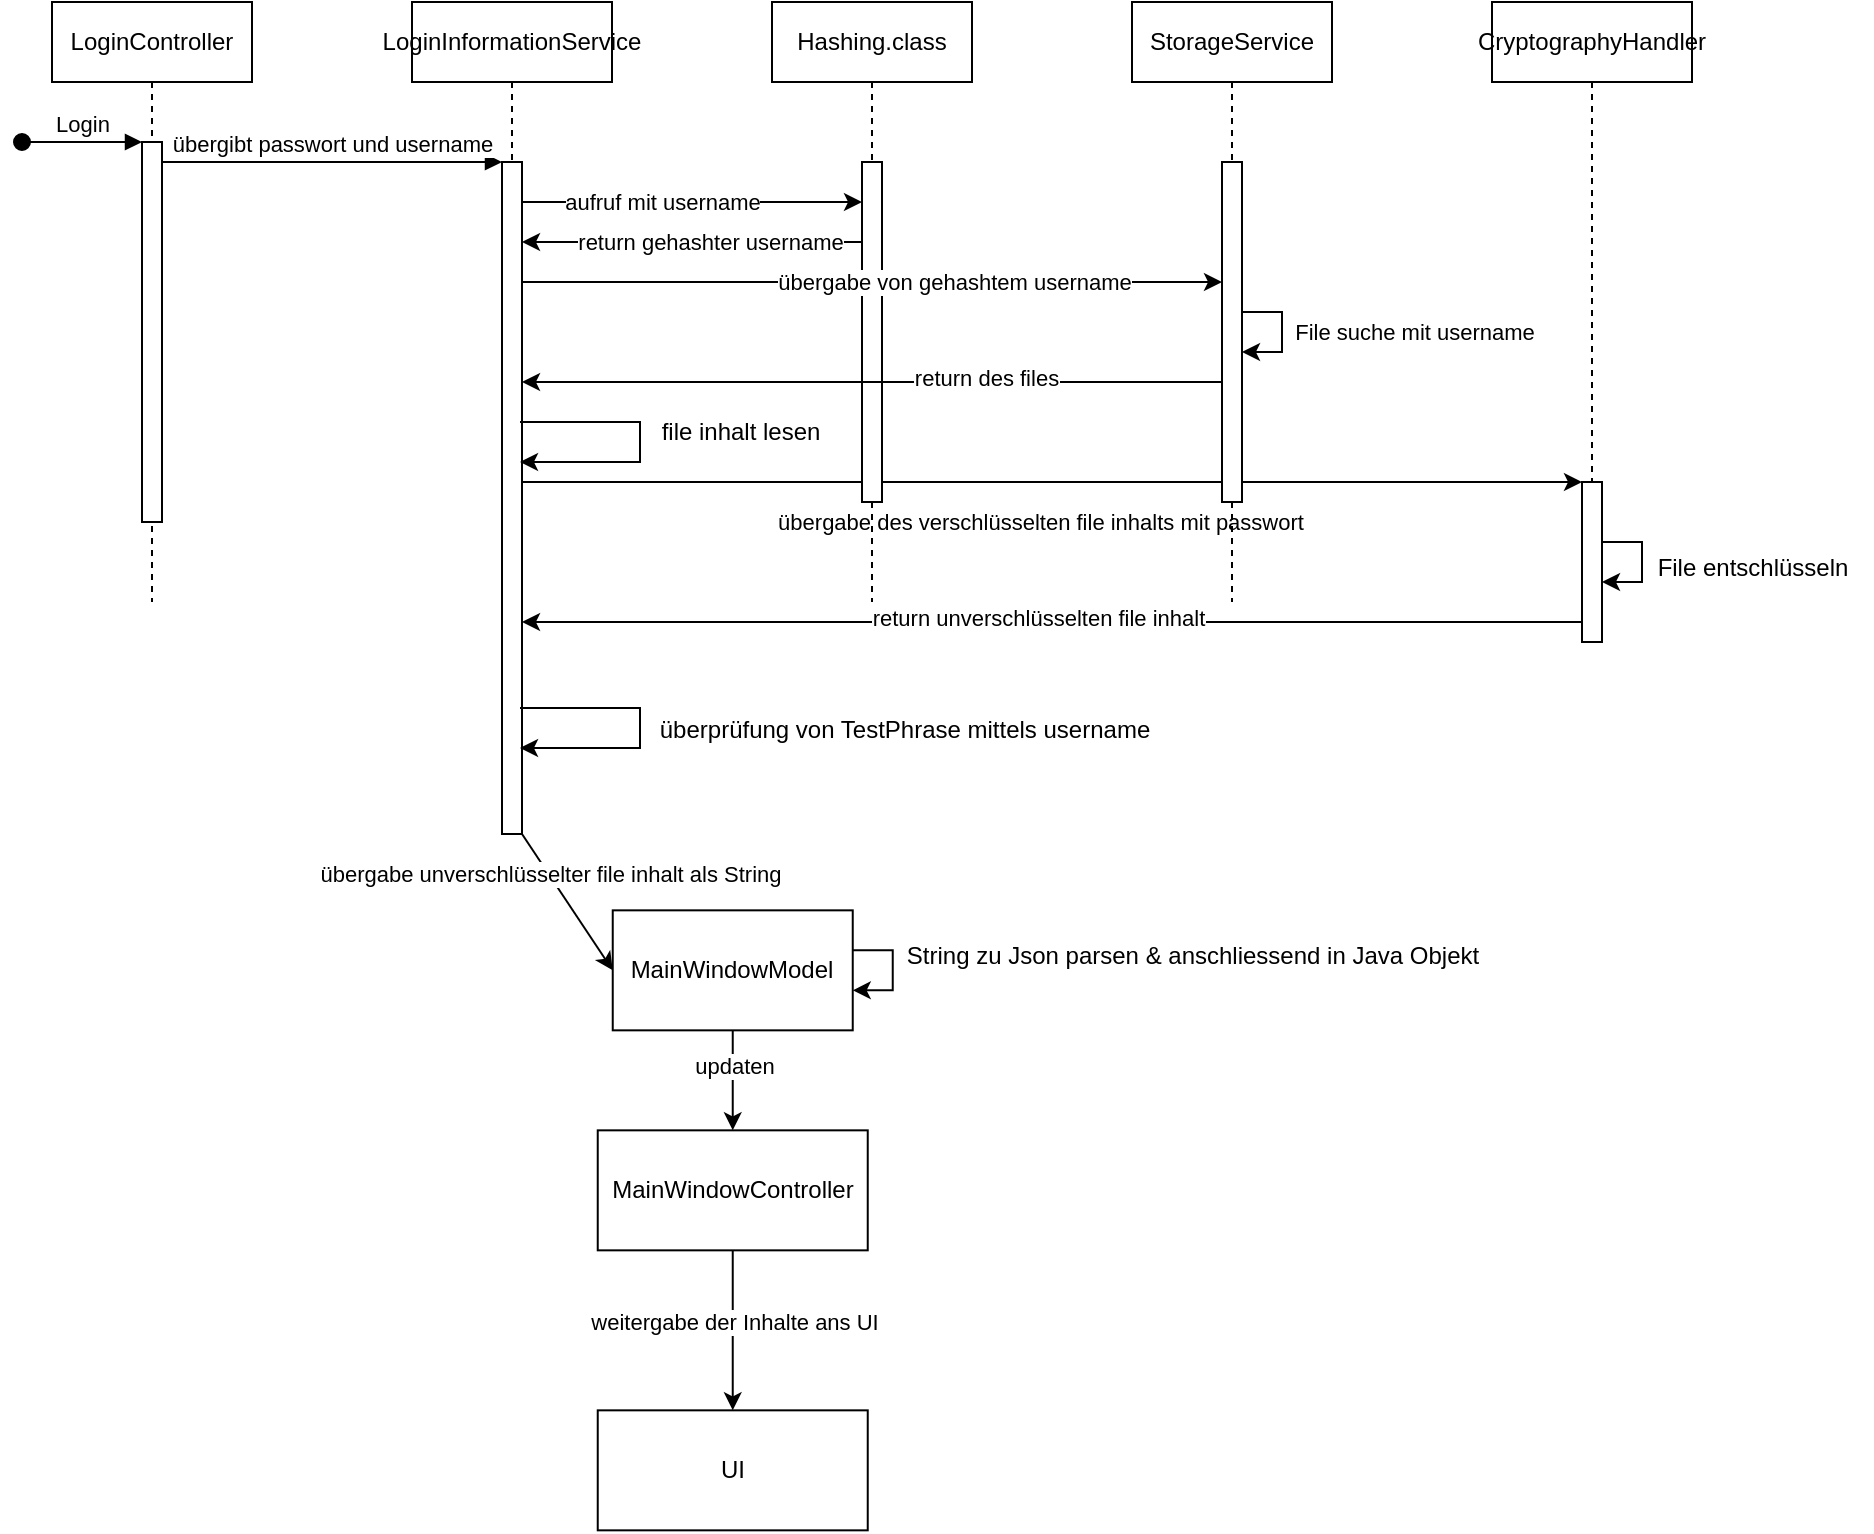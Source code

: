 <mxfile version="24.2.5" type="device">
  <diagram name="Page-1" id="2YBvvXClWsGukQMizWep">
    <mxGraphModel dx="909" dy="626" grid="0" gridSize="10" guides="1" tooltips="1" connect="1" arrows="1" fold="1" page="0" pageScale="1" pageWidth="850" pageHeight="1100" math="0" shadow="0">
      <root>
        <mxCell id="0" />
        <mxCell id="1" parent="0" />
        <mxCell id="aM9ryv3xv72pqoxQDRHE-1" value="LoginController" style="shape=umlLifeline;perimeter=lifelinePerimeter;whiteSpace=wrap;html=1;container=0;dropTarget=0;collapsible=0;recursiveResize=0;outlineConnect=0;portConstraint=eastwest;newEdgeStyle={&quot;edgeStyle&quot;:&quot;elbowEdgeStyle&quot;,&quot;elbow&quot;:&quot;vertical&quot;,&quot;curved&quot;:0,&quot;rounded&quot;:0};" parent="1" vertex="1">
          <mxGeometry x="40" y="40" width="100" height="300" as="geometry" />
        </mxCell>
        <mxCell id="aM9ryv3xv72pqoxQDRHE-2" value="" style="html=1;points=[];perimeter=orthogonalPerimeter;outlineConnect=0;targetShapes=umlLifeline;portConstraint=eastwest;newEdgeStyle={&quot;edgeStyle&quot;:&quot;elbowEdgeStyle&quot;,&quot;elbow&quot;:&quot;vertical&quot;,&quot;curved&quot;:0,&quot;rounded&quot;:0};" parent="aM9ryv3xv72pqoxQDRHE-1" vertex="1">
          <mxGeometry x="45" y="70" width="10" height="190" as="geometry" />
        </mxCell>
        <mxCell id="aM9ryv3xv72pqoxQDRHE-3" value="Login" style="html=1;verticalAlign=bottom;startArrow=oval;endArrow=block;startSize=8;edgeStyle=elbowEdgeStyle;elbow=vertical;curved=0;rounded=0;" parent="aM9ryv3xv72pqoxQDRHE-1" target="aM9ryv3xv72pqoxQDRHE-2" edge="1">
          <mxGeometry relative="1" as="geometry">
            <mxPoint x="-15" y="70" as="sourcePoint" />
          </mxGeometry>
        </mxCell>
        <mxCell id="U643JuUTdCSxfvqSoa0T-3" value="" style="edgeStyle=elbowEdgeStyle;rounded=0;orthogonalLoop=1;jettySize=auto;html=1;elbow=vertical;curved=0;" edge="1" parent="1" source="aM9ryv3xv72pqoxQDRHE-5" target="U643JuUTdCSxfvqSoa0T-2">
          <mxGeometry relative="1" as="geometry">
            <Array as="points">
              <mxPoint x="330" y="140" />
            </Array>
          </mxGeometry>
        </mxCell>
        <mxCell id="U643JuUTdCSxfvqSoa0T-4" value="aufruf mit username" style="edgeLabel;html=1;align=center;verticalAlign=middle;resizable=0;points=[];" vertex="1" connectable="0" parent="U643JuUTdCSxfvqSoa0T-3">
          <mxGeometry x="-0.149" relative="1" as="geometry">
            <mxPoint as="offset" />
          </mxGeometry>
        </mxCell>
        <mxCell id="U643JuUTdCSxfvqSoa0T-29" style="edgeStyle=elbowEdgeStyle;rounded=0;orthogonalLoop=1;jettySize=auto;html=1;elbow=vertical;curved=0;" edge="1" parent="1" source="aM9ryv3xv72pqoxQDRHE-5" target="U643JuUTdCSxfvqSoa0T-20">
          <mxGeometry relative="1" as="geometry">
            <Array as="points">
              <mxPoint x="570" y="280" />
            </Array>
          </mxGeometry>
        </mxCell>
        <mxCell id="U643JuUTdCSxfvqSoa0T-30" value="übergabe des verschlüsselten file inhalts mit passwort" style="edgeLabel;html=1;align=center;verticalAlign=middle;resizable=0;points=[];" vertex="1" connectable="0" parent="U643JuUTdCSxfvqSoa0T-29">
          <mxGeometry x="-0.014" y="-1" relative="1" as="geometry">
            <mxPoint y="19" as="offset" />
          </mxGeometry>
        </mxCell>
        <mxCell id="aM9ryv3xv72pqoxQDRHE-5" value="LoginInformationService" style="shape=umlLifeline;perimeter=lifelinePerimeter;whiteSpace=wrap;html=1;container=0;dropTarget=0;collapsible=0;recursiveResize=0;outlineConnect=0;portConstraint=eastwest;newEdgeStyle={&quot;edgeStyle&quot;:&quot;elbowEdgeStyle&quot;,&quot;elbow&quot;:&quot;vertical&quot;,&quot;curved&quot;:0,&quot;rounded&quot;:0};" parent="1" vertex="1">
          <mxGeometry x="220" y="40" width="100" height="416" as="geometry" />
        </mxCell>
        <mxCell id="aM9ryv3xv72pqoxQDRHE-6" value="" style="html=1;points=[];perimeter=orthogonalPerimeter;outlineConnect=0;targetShapes=umlLifeline;portConstraint=eastwest;newEdgeStyle={&quot;edgeStyle&quot;:&quot;elbowEdgeStyle&quot;,&quot;elbow&quot;:&quot;vertical&quot;,&quot;curved&quot;:0,&quot;rounded&quot;:0};" parent="aM9ryv3xv72pqoxQDRHE-5" vertex="1">
          <mxGeometry x="45" y="80" width="10" height="336" as="geometry" />
        </mxCell>
        <mxCell id="aM9ryv3xv72pqoxQDRHE-7" value="übergibt passwort und username" style="html=1;verticalAlign=bottom;endArrow=block;edgeStyle=elbowEdgeStyle;elbow=vertical;curved=0;rounded=0;" parent="1" source="aM9ryv3xv72pqoxQDRHE-2" target="aM9ryv3xv72pqoxQDRHE-6" edge="1">
          <mxGeometry relative="1" as="geometry">
            <mxPoint x="195" y="130" as="sourcePoint" />
            <Array as="points">
              <mxPoint x="180" y="120" />
            </Array>
          </mxGeometry>
        </mxCell>
        <mxCell id="U643JuUTdCSxfvqSoa0T-1" value="Hashing.class" style="shape=umlLifeline;perimeter=lifelinePerimeter;whiteSpace=wrap;html=1;container=0;dropTarget=0;collapsible=0;recursiveResize=0;outlineConnect=0;portConstraint=eastwest;newEdgeStyle={&quot;edgeStyle&quot;:&quot;elbowEdgeStyle&quot;,&quot;elbow&quot;:&quot;vertical&quot;,&quot;curved&quot;:0,&quot;rounded&quot;:0};" vertex="1" parent="1">
          <mxGeometry x="400" y="40" width="100" height="300" as="geometry" />
        </mxCell>
        <mxCell id="U643JuUTdCSxfvqSoa0T-2" value="" style="html=1;points=[];perimeter=orthogonalPerimeter;outlineConnect=0;targetShapes=umlLifeline;portConstraint=eastwest;newEdgeStyle={&quot;edgeStyle&quot;:&quot;elbowEdgeStyle&quot;,&quot;elbow&quot;:&quot;vertical&quot;,&quot;curved&quot;:0,&quot;rounded&quot;:0};" vertex="1" parent="U643JuUTdCSxfvqSoa0T-1">
          <mxGeometry x="45" y="80" width="10" height="170" as="geometry" />
        </mxCell>
        <mxCell id="U643JuUTdCSxfvqSoa0T-5" style="edgeStyle=elbowEdgeStyle;rounded=0;orthogonalLoop=1;jettySize=auto;html=1;elbow=vertical;curved=0;" edge="1" parent="1" source="U643JuUTdCSxfvqSoa0T-2" target="aM9ryv3xv72pqoxQDRHE-6">
          <mxGeometry relative="1" as="geometry">
            <mxPoint x="485" y="160" as="sourcePoint" />
            <mxPoint x="269.912" y="160" as="targetPoint" />
            <Array as="points">
              <mxPoint x="370" y="160" />
            </Array>
          </mxGeometry>
        </mxCell>
        <mxCell id="U643JuUTdCSxfvqSoa0T-6" value="return gehashter username" style="edgeLabel;html=1;align=center;verticalAlign=middle;resizable=0;points=[];" vertex="1" connectable="0" parent="U643JuUTdCSxfvqSoa0T-5">
          <mxGeometry x="-0.102" relative="1" as="geometry">
            <mxPoint as="offset" />
          </mxGeometry>
        </mxCell>
        <mxCell id="U643JuUTdCSxfvqSoa0T-10" value="StorageService" style="shape=umlLifeline;perimeter=lifelinePerimeter;whiteSpace=wrap;html=1;container=0;dropTarget=0;collapsible=0;recursiveResize=0;outlineConnect=0;portConstraint=eastwest;newEdgeStyle={&quot;edgeStyle&quot;:&quot;elbowEdgeStyle&quot;,&quot;elbow&quot;:&quot;vertical&quot;,&quot;curved&quot;:0,&quot;rounded&quot;:0};" vertex="1" parent="1">
          <mxGeometry x="580" y="40" width="100" height="300" as="geometry" />
        </mxCell>
        <mxCell id="U643JuUTdCSxfvqSoa0T-11" value="" style="html=1;points=[];perimeter=orthogonalPerimeter;outlineConnect=0;targetShapes=umlLifeline;portConstraint=eastwest;newEdgeStyle={&quot;edgeStyle&quot;:&quot;elbowEdgeStyle&quot;,&quot;elbow&quot;:&quot;vertical&quot;,&quot;curved&quot;:0,&quot;rounded&quot;:0};" vertex="1" parent="U643JuUTdCSxfvqSoa0T-10">
          <mxGeometry x="45" y="80" width="10" height="170" as="geometry" />
        </mxCell>
        <mxCell id="U643JuUTdCSxfvqSoa0T-15" style="edgeStyle=elbowEdgeStyle;rounded=0;orthogonalLoop=1;jettySize=auto;html=1;elbow=horizontal;curved=0;" edge="1" parent="U643JuUTdCSxfvqSoa0T-10" source="U643JuUTdCSxfvqSoa0T-11" target="U643JuUTdCSxfvqSoa0T-11">
          <mxGeometry relative="1" as="geometry" />
        </mxCell>
        <mxCell id="U643JuUTdCSxfvqSoa0T-16" value="File suche mit username" style="edgeLabel;html=1;align=center;verticalAlign=middle;resizable=0;points=[];" vertex="1" connectable="0" parent="U643JuUTdCSxfvqSoa0T-15">
          <mxGeometry x="-0.425" y="2" relative="1" as="geometry">
            <mxPoint x="68" y="12" as="offset" />
          </mxGeometry>
        </mxCell>
        <mxCell id="U643JuUTdCSxfvqSoa0T-13" style="edgeStyle=elbowEdgeStyle;rounded=0;orthogonalLoop=1;jettySize=auto;html=1;elbow=vertical;curved=0;" edge="1" parent="1">
          <mxGeometry relative="1" as="geometry">
            <mxPoint x="275" y="179.996" as="sourcePoint" />
            <mxPoint x="625" y="179.996" as="targetPoint" />
          </mxGeometry>
        </mxCell>
        <mxCell id="U643JuUTdCSxfvqSoa0T-14" value="übergabe von gehashtem username" style="edgeLabel;html=1;align=center;verticalAlign=middle;resizable=0;points=[];" vertex="1" connectable="0" parent="U643JuUTdCSxfvqSoa0T-13">
          <mxGeometry x="0.255" relative="1" as="geometry">
            <mxPoint x="-4" as="offset" />
          </mxGeometry>
        </mxCell>
        <mxCell id="U643JuUTdCSxfvqSoa0T-17" style="edgeStyle=elbowEdgeStyle;rounded=0;orthogonalLoop=1;jettySize=auto;html=1;elbow=vertical;curved=0;" edge="1" parent="1">
          <mxGeometry relative="1" as="geometry">
            <mxPoint x="625" y="229.996" as="sourcePoint" />
            <mxPoint x="275" y="229.996" as="targetPoint" />
          </mxGeometry>
        </mxCell>
        <mxCell id="U643JuUTdCSxfvqSoa0T-18" value="return des files" style="edgeLabel;html=1;align=center;verticalAlign=middle;resizable=0;points=[];" vertex="1" connectable="0" parent="U643JuUTdCSxfvqSoa0T-17">
          <mxGeometry x="-0.325" y="-2" relative="1" as="geometry">
            <mxPoint as="offset" />
          </mxGeometry>
        </mxCell>
        <mxCell id="U643JuUTdCSxfvqSoa0T-19" value="CryptographyHandler" style="shape=umlLifeline;perimeter=lifelinePerimeter;whiteSpace=wrap;html=1;container=0;dropTarget=0;collapsible=0;recursiveResize=0;outlineConnect=0;portConstraint=eastwest;newEdgeStyle={&quot;edgeStyle&quot;:&quot;elbowEdgeStyle&quot;,&quot;elbow&quot;:&quot;vertical&quot;,&quot;curved&quot;:0,&quot;rounded&quot;:0};" vertex="1" parent="1">
          <mxGeometry x="760" y="40" width="100" height="320" as="geometry" />
        </mxCell>
        <mxCell id="U643JuUTdCSxfvqSoa0T-20" value="" style="html=1;points=[];perimeter=orthogonalPerimeter;outlineConnect=0;targetShapes=umlLifeline;portConstraint=eastwest;newEdgeStyle={&quot;edgeStyle&quot;:&quot;elbowEdgeStyle&quot;,&quot;elbow&quot;:&quot;vertical&quot;,&quot;curved&quot;:0,&quot;rounded&quot;:0};" vertex="1" parent="U643JuUTdCSxfvqSoa0T-19">
          <mxGeometry x="45" y="240" width="10" height="80" as="geometry" />
        </mxCell>
        <mxCell id="U643JuUTdCSxfvqSoa0T-31" style="edgeStyle=elbowEdgeStyle;rounded=0;orthogonalLoop=1;jettySize=auto;html=1;elbow=vertical;curved=0;" edge="1" parent="U643JuUTdCSxfvqSoa0T-19" source="U643JuUTdCSxfvqSoa0T-20" target="U643JuUTdCSxfvqSoa0T-20">
          <mxGeometry relative="1" as="geometry" />
        </mxCell>
        <mxCell id="U643JuUTdCSxfvqSoa0T-27" value="" style="endArrow=classic;html=1;rounded=0;" edge="1" parent="1">
          <mxGeometry width="50" height="50" relative="1" as="geometry">
            <mxPoint x="274" y="393" as="sourcePoint" />
            <mxPoint x="274" y="413" as="targetPoint" />
            <Array as="points">
              <mxPoint x="334" y="393" />
              <mxPoint x="334" y="403" />
              <mxPoint x="334" y="413" />
            </Array>
          </mxGeometry>
        </mxCell>
        <mxCell id="U643JuUTdCSxfvqSoa0T-28" value="file inhalt lesen" style="text;html=1;align=center;verticalAlign=middle;resizable=0;points=[];autosize=1;strokeColor=none;fillColor=none;" vertex="1" parent="1">
          <mxGeometry x="334" y="240" width="100" height="30" as="geometry" />
        </mxCell>
        <mxCell id="U643JuUTdCSxfvqSoa0T-32" value="File entschlüsseln" style="text;html=1;align=center;verticalAlign=middle;resizable=0;points=[];autosize=1;strokeColor=none;fillColor=none;" vertex="1" parent="1">
          <mxGeometry x="830" y="308" width="120" height="30" as="geometry" />
        </mxCell>
        <mxCell id="U643JuUTdCSxfvqSoa0T-33" style="edgeStyle=elbowEdgeStyle;rounded=0;orthogonalLoop=1;jettySize=auto;html=1;elbow=vertical;curved=0;" edge="1" parent="1" source="U643JuUTdCSxfvqSoa0T-20" target="aM9ryv3xv72pqoxQDRHE-6">
          <mxGeometry relative="1" as="geometry">
            <mxPoint x="280" y="350" as="targetPoint" />
            <Array as="points">
              <mxPoint x="280" y="350" />
            </Array>
          </mxGeometry>
        </mxCell>
        <mxCell id="U643JuUTdCSxfvqSoa0T-34" value="return unverschlüsselten file inhalt" style="edgeLabel;html=1;align=center;verticalAlign=middle;resizable=0;points=[];" vertex="1" connectable="0" parent="U643JuUTdCSxfvqSoa0T-33">
          <mxGeometry x="0.027" y="-2" relative="1" as="geometry">
            <mxPoint as="offset" />
          </mxGeometry>
        </mxCell>
        <mxCell id="U643JuUTdCSxfvqSoa0T-42" value="" style="edgeStyle=orthogonalEdgeStyle;rounded=0;orthogonalLoop=1;jettySize=auto;html=1;" edge="1" parent="1" source="U643JuUTdCSxfvqSoa0T-35" target="U643JuUTdCSxfvqSoa0T-41">
          <mxGeometry relative="1" as="geometry" />
        </mxCell>
        <mxCell id="U643JuUTdCSxfvqSoa0T-43" value="updaten" style="edgeLabel;html=1;align=center;verticalAlign=middle;resizable=0;points=[];" vertex="1" connectable="0" parent="U643JuUTdCSxfvqSoa0T-42">
          <mxGeometry x="-0.292" relative="1" as="geometry">
            <mxPoint as="offset" />
          </mxGeometry>
        </mxCell>
        <mxCell id="U643JuUTdCSxfvqSoa0T-35" value="MainWindowModel" style="rounded=0;whiteSpace=wrap;html=1;" vertex="1" parent="1">
          <mxGeometry x="320.37" y="494.17" width="120" height="60" as="geometry" />
        </mxCell>
        <mxCell id="U643JuUTdCSxfvqSoa0T-36" value="" style="endArrow=classic;html=1;rounded=0;entryX=0;entryY=0.5;entryDx=0;entryDy=0;" edge="1" parent="1" source="aM9ryv3xv72pqoxQDRHE-6" target="U643JuUTdCSxfvqSoa0T-35">
          <mxGeometry width="50" height="50" relative="1" as="geometry">
            <mxPoint x="270" y="370" as="sourcePoint" />
            <mxPoint x="410" y="210" as="targetPoint" />
          </mxGeometry>
        </mxCell>
        <mxCell id="U643JuUTdCSxfvqSoa0T-37" value="übergabe unverschlüsselter file inhalt als String" style="edgeLabel;html=1;align=center;verticalAlign=middle;resizable=0;points=[];" vertex="1" connectable="0" parent="U643JuUTdCSxfvqSoa0T-36">
          <mxGeometry x="-0.416" y="1" relative="1" as="geometry">
            <mxPoint as="offset" />
          </mxGeometry>
        </mxCell>
        <mxCell id="U643JuUTdCSxfvqSoa0T-38" style="edgeStyle=orthogonalEdgeStyle;rounded=0;orthogonalLoop=1;jettySize=auto;html=1;" edge="1" parent="1" source="U643JuUTdCSxfvqSoa0T-35" target="U643JuUTdCSxfvqSoa0T-35">
          <mxGeometry relative="1" as="geometry" />
        </mxCell>
        <mxCell id="U643JuUTdCSxfvqSoa0T-40" value="String zu Json parsen &amp;amp; anschliessend in Java Objekt&lt;div&gt;&lt;br&gt;&lt;/div&gt;" style="text;html=1;align=center;verticalAlign=middle;resizable=0;points=[];autosize=1;strokeColor=none;fillColor=none;" vertex="1" parent="1">
          <mxGeometry x="455.37" y="504.17" width="310" height="40" as="geometry" />
        </mxCell>
        <mxCell id="U643JuUTdCSxfvqSoa0T-45" value="" style="edgeStyle=orthogonalEdgeStyle;rounded=0;orthogonalLoop=1;jettySize=auto;html=1;" edge="1" parent="1" source="U643JuUTdCSxfvqSoa0T-41" target="U643JuUTdCSxfvqSoa0T-44">
          <mxGeometry relative="1" as="geometry" />
        </mxCell>
        <mxCell id="U643JuUTdCSxfvqSoa0T-46" value="weitergabe der Inhalte ans UI" style="edgeLabel;html=1;align=center;verticalAlign=middle;resizable=0;points=[];" vertex="1" connectable="0" parent="U643JuUTdCSxfvqSoa0T-45">
          <mxGeometry x="-0.115" relative="1" as="geometry">
            <mxPoint as="offset" />
          </mxGeometry>
        </mxCell>
        <mxCell id="U643JuUTdCSxfvqSoa0T-41" value="MainWindowController" style="rounded=0;whiteSpace=wrap;html=1;" vertex="1" parent="1">
          <mxGeometry x="312.87" y="604.17" width="135" height="60" as="geometry" />
        </mxCell>
        <mxCell id="U643JuUTdCSxfvqSoa0T-44" value="UI" style="rounded=0;whiteSpace=wrap;html=1;" vertex="1" parent="1">
          <mxGeometry x="312.87" y="744.17" width="135" height="60" as="geometry" />
        </mxCell>
        <mxCell id="U643JuUTdCSxfvqSoa0T-48" value="" style="endArrow=classic;html=1;rounded=0;" edge="1" parent="1">
          <mxGeometry width="50" height="50" relative="1" as="geometry">
            <mxPoint x="274" y="250" as="sourcePoint" />
            <mxPoint x="274" y="270" as="targetPoint" />
            <Array as="points">
              <mxPoint x="334" y="250" />
              <mxPoint x="334" y="260" />
              <mxPoint x="334" y="270" />
            </Array>
          </mxGeometry>
        </mxCell>
        <mxCell id="U643JuUTdCSxfvqSoa0T-49" value="überprüfung von TestPhrase mittels username" style="text;html=1;align=center;verticalAlign=middle;resizable=0;points=[];autosize=1;strokeColor=none;fillColor=none;" vertex="1" parent="1">
          <mxGeometry x="334" y="391" width="263" height="26" as="geometry" />
        </mxCell>
      </root>
    </mxGraphModel>
  </diagram>
</mxfile>
